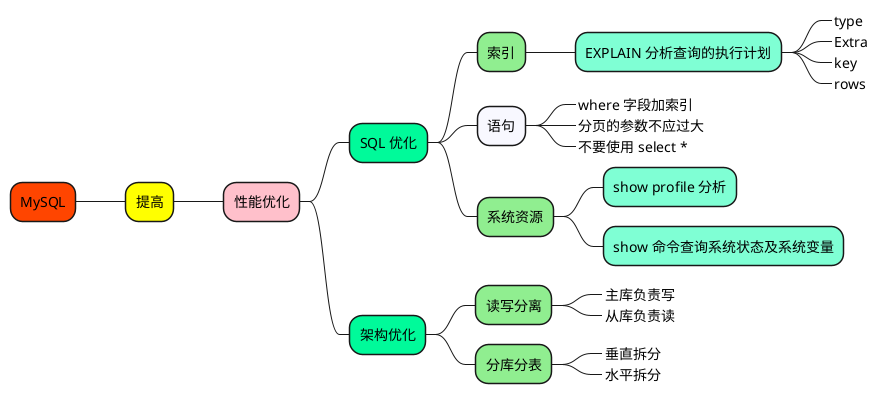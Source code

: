 @startmindmap

+[#OrangeRed] MySQL

++[#yellow] 提高

+++[#Pink] 性能优化

++++[#MediumSpringGreen] SQL 优化

+++++[#LightGreen] 索引
++++++[#Aquamarine] EXPLAIN 分析查询的执行计划
+++++++[#Aquamarine]_ type
+++++++[#Aquamarine]_ Extra
+++++++[#Aquamarine]_ key
+++++++[#Aquamarine]_ rows

+++++[#GhostWhite] 语句
++++++[#LightBlue]_ where 字段加索引
++++++[#LightBlue]_ 分页的参数不应过大
++++++[#LightBlue]_ 不要使用 select *

+++++[#LightGreen] 系统资源
++++++[#Aquamarine] show profile 分析
++++++[#Aquamarine] show 命令查询系统状态及系统变量

++++[#MediumSpringGreen] 架构优化

+++++[#LightGreen] 读写分离
++++++[#Aquamarine]_ 主库负责写
++++++[#Aquamarine]_ 从库负责读

+++++[#LightGreen] 分库分表
++++++[#Aquamarine]_ 垂直拆分
++++++[#Aquamarine]_ 水平拆分




@endmindmap